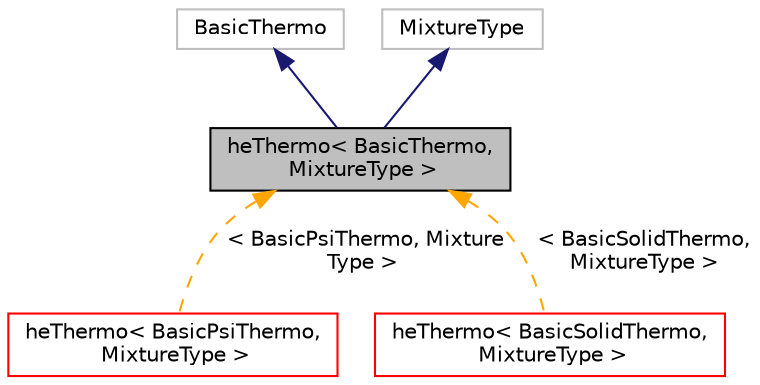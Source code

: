 digraph "heThermo&lt; BasicThermo, MixtureType &gt;"
{
  bgcolor="transparent";
  edge [fontname="Helvetica",fontsize="10",labelfontname="Helvetica",labelfontsize="10"];
  node [fontname="Helvetica",fontsize="10",shape=record];
  Node1 [label="heThermo\< BasicThermo,\l MixtureType \>",height=0.2,width=0.4,color="black", fillcolor="grey75", style="filled", fontcolor="black"];
  Node2 -> Node1 [dir="back",color="midnightblue",fontsize="10",style="solid",fontname="Helvetica"];
  Node2 [label="BasicThermo",height=0.2,width=0.4,color="grey75"];
  Node3 -> Node1 [dir="back",color="midnightblue",fontsize="10",style="solid",fontname="Helvetica"];
  Node3 [label="MixtureType",height=0.2,width=0.4,color="grey75"];
  Node1 -> Node4 [dir="back",color="orange",fontsize="10",style="dashed",label=" \< BasicPsiThermo, Mixture\lType \>" ,fontname="Helvetica"];
  Node4 [label="heThermo\< BasicPsiThermo,\l MixtureType \>",height=0.2,width=0.4,color="red",URL="$a01022.html"];
  Node1 -> Node5 [dir="back",color="orange",fontsize="10",style="dashed",label=" \< BasicSolidThermo,\l MixtureType \>" ,fontname="Helvetica"];
  Node5 [label="heThermo\< BasicSolidThermo,\l MixtureType \>",height=0.2,width=0.4,color="red",URL="$a01022.html"];
}
